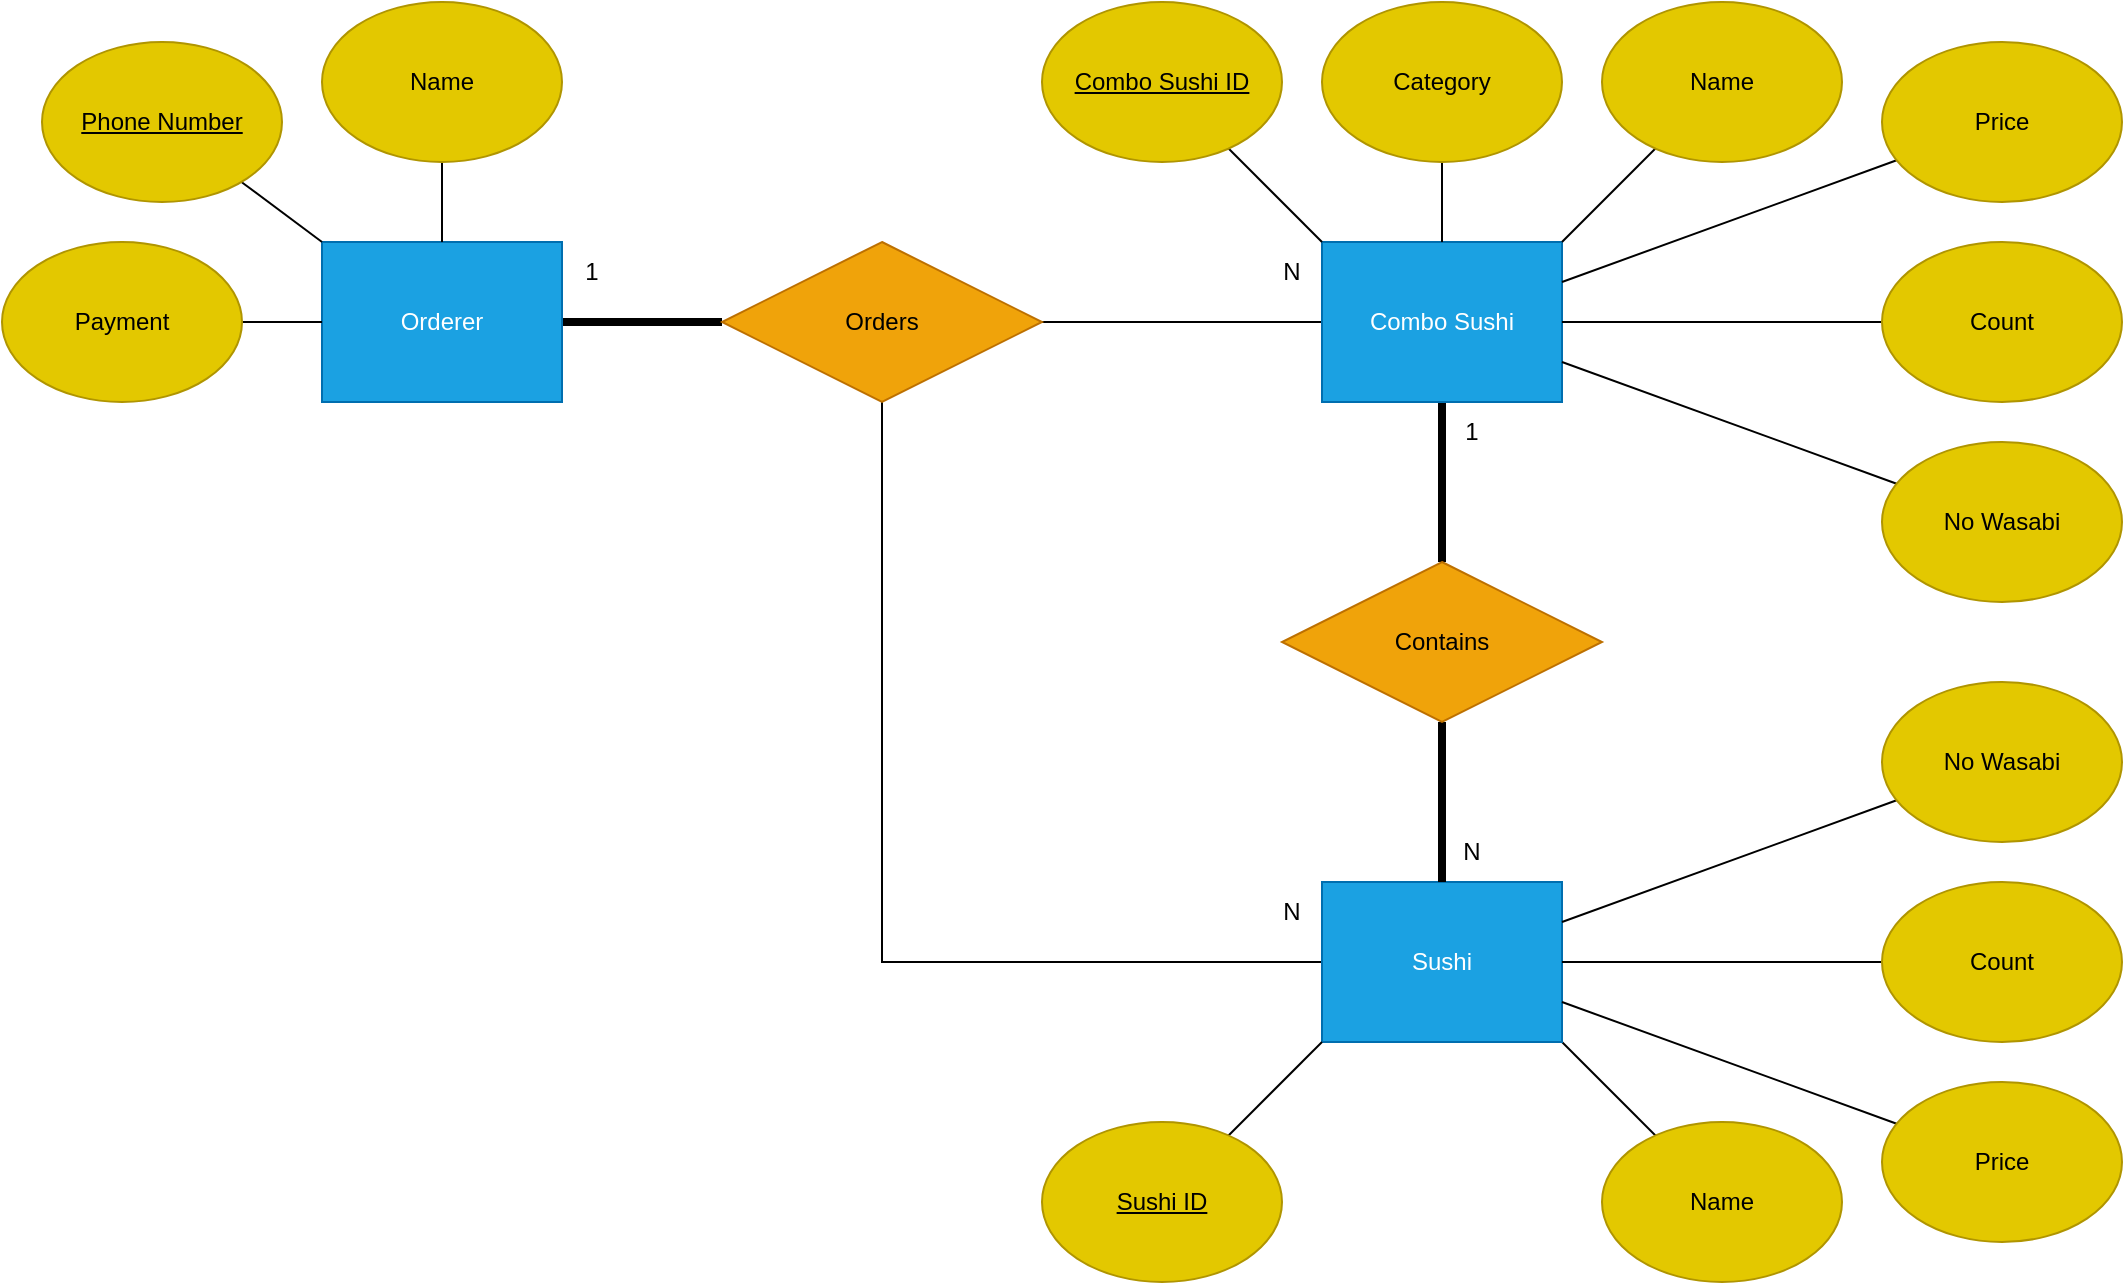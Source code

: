 <mxfile>
    <diagram id="6paDK4zn1rziaVQTttiO" name="Page-1">
        <mxGraphModel dx="858" dy="611" grid="1" gridSize="10" guides="1" tooltips="1" connect="1" arrows="1" fold="1" page="1" pageScale="1" pageWidth="850" pageHeight="1100" math="0" shadow="0">
            <root>
                <mxCell id="0"/>
                <mxCell id="1" parent="0"/>
                <mxCell id="14" value="" style="edgeStyle=none;html=1;endArrow=none;endFill=0;strokeWidth=4;" parent="1" source="6" target="7" edge="1">
                    <mxGeometry relative="1" as="geometry"/>
                </mxCell>
                <mxCell id="6" value="Orderer" style="rounded=0;whiteSpace=wrap;html=1;fillColor=#1ba1e2;fontColor=#ffffff;strokeColor=#006EAF;" parent="1" vertex="1">
                    <mxGeometry x="200" y="160" width="120" height="80" as="geometry"/>
                </mxCell>
                <mxCell id="16" value="" style="edgeStyle=none;jumpStyle=line;jumpSize=16;html=1;endArrow=none;endFill=0;strokeWidth=1;exitX=1;exitY=0.5;exitDx=0;exitDy=0;" parent="1" source="7" target="15" edge="1">
                    <mxGeometry relative="1" as="geometry">
                        <mxPoint x="620" y="200" as="sourcePoint"/>
                    </mxGeometry>
                </mxCell>
                <mxCell id="26" value="" style="edgeStyle=none;jumpStyle=line;jumpSize=16;html=1;endArrow=none;endFill=0;strokeWidth=1;entryX=0;entryY=0.5;entryDx=0;entryDy=0;rounded=0;" parent="1" source="7" target="19" edge="1">
                    <mxGeometry relative="1" as="geometry">
                        <mxPoint x="480" y="320" as="targetPoint"/>
                        <Array as="points">
                            <mxPoint x="480" y="520"/>
                        </Array>
                    </mxGeometry>
                </mxCell>
                <mxCell id="7" value="Orders" style="rhombus;whiteSpace=wrap;html=1;fillColor=#f0a30a;fontColor=#000000;strokeColor=#BD7000;" parent="1" vertex="1">
                    <mxGeometry x="400" y="160" width="160" height="80" as="geometry"/>
                </mxCell>
                <mxCell id="12" value="" style="edgeStyle=none;html=1;endArrow=none;endFill=0;" parent="1" source="8" target="6" edge="1">
                    <mxGeometry relative="1" as="geometry"/>
                </mxCell>
                <mxCell id="8" value="Name" style="ellipse;whiteSpace=wrap;html=1;fillColor=#e3c800;fontColor=#000000;strokeColor=#B09500;" parent="1" vertex="1">
                    <mxGeometry x="200" y="40" width="120" height="80" as="geometry"/>
                </mxCell>
                <mxCell id="13" value="" style="edgeStyle=none;html=1;endArrow=none;endFill=0;entryX=0;entryY=0;entryDx=0;entryDy=0;" parent="1" source="9" target="6" edge="1">
                    <mxGeometry relative="1" as="geometry"/>
                </mxCell>
                <mxCell id="9" value="&lt;u&gt;Phone Number&lt;/u&gt;" style="ellipse;whiteSpace=wrap;html=1;fillColor=#e3c800;fontColor=#000000;strokeColor=#B09500;" parent="1" vertex="1">
                    <mxGeometry x="60" y="60" width="120" height="80" as="geometry"/>
                </mxCell>
                <mxCell id="11" value="" style="edgeStyle=none;html=1;endArrow=none;endFill=0;" parent="1" source="10" target="6" edge="1">
                    <mxGeometry relative="1" as="geometry"/>
                </mxCell>
                <mxCell id="10" value="Payment" style="ellipse;whiteSpace=wrap;html=1;fillColor=#e3c800;fontColor=#000000;strokeColor=#B09500;" parent="1" vertex="1">
                    <mxGeometry x="40" y="160" width="120" height="80" as="geometry"/>
                </mxCell>
                <mxCell id="21" value="" style="edgeStyle=none;jumpStyle=line;jumpSize=16;html=1;endArrow=none;endFill=0;strokeWidth=4;" parent="1" source="15" target="20" edge="1">
                    <mxGeometry relative="1" as="geometry"/>
                </mxCell>
                <mxCell id="15" value="Combo Sushi" style="rounded=0;whiteSpace=wrap;html=1;fillColor=#1ba1e2;fontColor=#ffffff;strokeColor=#006EAF;" parent="1" vertex="1">
                    <mxGeometry x="700" y="160" width="120" height="80" as="geometry"/>
                </mxCell>
                <mxCell id="17" value="1" style="text;html=1;strokeColor=none;fillColor=none;align=center;verticalAlign=middle;whiteSpace=wrap;rounded=0;" parent="1" vertex="1">
                    <mxGeometry x="320" y="160" width="30" height="30" as="geometry"/>
                </mxCell>
                <mxCell id="18" value="N" style="text;html=1;strokeColor=none;fillColor=none;align=center;verticalAlign=middle;whiteSpace=wrap;rounded=0;" parent="1" vertex="1">
                    <mxGeometry x="670" y="160" width="30" height="30" as="geometry"/>
                </mxCell>
                <mxCell id="49" value="" style="edgeStyle=none;rounded=0;jumpStyle=line;jumpSize=16;html=1;endArrow=none;endFill=0;strokeWidth=1;exitX=1;exitY=1;exitDx=0;exitDy=0;" parent="1" source="19" target="47" edge="1">
                    <mxGeometry relative="1" as="geometry"/>
                </mxCell>
                <mxCell id="19" value="Sushi" style="rounded=0;whiteSpace=wrap;html=1;fillColor=#1ba1e2;fontColor=#ffffff;strokeColor=#006EAF;" parent="1" vertex="1">
                    <mxGeometry x="700" y="480" width="120" height="80" as="geometry"/>
                </mxCell>
                <mxCell id="22" value="" style="edgeStyle=none;jumpStyle=line;jumpSize=16;html=1;endArrow=none;endFill=0;strokeWidth=4;" parent="1" source="20" target="19" edge="1">
                    <mxGeometry relative="1" as="geometry"/>
                </mxCell>
                <mxCell id="20" value="Contains" style="rhombus;whiteSpace=wrap;html=1;fillColor=#f0a30a;fontColor=#000000;strokeColor=#BD7000;" parent="1" vertex="1">
                    <mxGeometry x="680" y="320" width="160" height="80" as="geometry"/>
                </mxCell>
                <mxCell id="23" value="1" style="text;html=1;strokeColor=none;fillColor=none;align=center;verticalAlign=middle;whiteSpace=wrap;rounded=0;" parent="1" vertex="1">
                    <mxGeometry x="760" y="240" width="30" height="30" as="geometry"/>
                </mxCell>
                <mxCell id="24" value="N" style="text;html=1;strokeColor=none;fillColor=none;align=center;verticalAlign=middle;whiteSpace=wrap;rounded=0;" parent="1" vertex="1">
                    <mxGeometry x="760" y="450" width="30" height="30" as="geometry"/>
                </mxCell>
                <mxCell id="28" value="N" style="text;html=1;strokeColor=none;fillColor=none;align=center;verticalAlign=middle;whiteSpace=wrap;rounded=0;" parent="1" vertex="1">
                    <mxGeometry x="670" y="480" width="30" height="30" as="geometry"/>
                </mxCell>
                <mxCell id="35" value="" style="edgeStyle=none;rounded=0;jumpStyle=line;jumpSize=16;html=1;endArrow=none;endFill=0;strokeWidth=1;entryX=0;entryY=0;entryDx=0;entryDy=0;" parent="1" source="29" target="15" edge="1">
                    <mxGeometry relative="1" as="geometry"/>
                </mxCell>
                <mxCell id="29" value="&lt;u&gt;Combo Sushi ID&lt;/u&gt;" style="ellipse;whiteSpace=wrap;html=1;fillColor=#e3c800;fontColor=#000000;strokeColor=#B09500;" parent="1" vertex="1">
                    <mxGeometry x="560" y="40" width="120" height="80" as="geometry"/>
                </mxCell>
                <mxCell id="36" value="" style="edgeStyle=none;rounded=0;jumpStyle=line;jumpSize=16;html=1;endArrow=none;endFill=0;strokeWidth=1;" parent="1" source="30" target="15" edge="1">
                    <mxGeometry relative="1" as="geometry"/>
                </mxCell>
                <mxCell id="30" value="Category" style="ellipse;whiteSpace=wrap;html=1;fillColor=#e3c800;fontColor=#000000;strokeColor=#B09500;" parent="1" vertex="1">
                    <mxGeometry x="700" y="40" width="120" height="80" as="geometry"/>
                </mxCell>
                <mxCell id="38" value="" style="edgeStyle=none;rounded=0;jumpStyle=line;jumpSize=16;html=1;endArrow=none;endFill=0;strokeWidth=1;entryX=1;entryY=0;entryDx=0;entryDy=0;" parent="1" source="31" target="15" edge="1">
                    <mxGeometry relative="1" as="geometry"/>
                </mxCell>
                <mxCell id="31" value="Name" style="ellipse;whiteSpace=wrap;html=1;fillColor=#e3c800;fontColor=#000000;strokeColor=#B09500;" parent="1" vertex="1">
                    <mxGeometry x="840" y="40" width="120" height="80" as="geometry"/>
                </mxCell>
                <mxCell id="39" value="" style="edgeStyle=none;rounded=0;jumpStyle=line;jumpSize=16;html=1;endArrow=none;endFill=0;strokeWidth=1;entryX=1;entryY=0.25;entryDx=0;entryDy=0;" parent="1" source="32" target="15" edge="1">
                    <mxGeometry relative="1" as="geometry"/>
                </mxCell>
                <mxCell id="32" value="Price" style="ellipse;whiteSpace=wrap;html=1;fillColor=#e3c800;fontColor=#000000;strokeColor=#B09500;" parent="1" vertex="1">
                    <mxGeometry x="980" y="60" width="120" height="80" as="geometry"/>
                </mxCell>
                <mxCell id="41" value="" style="edgeStyle=none;rounded=0;jumpStyle=line;jumpSize=16;html=1;endArrow=none;endFill=0;strokeWidth=1;entryX=1;entryY=0.5;entryDx=0;entryDy=0;" parent="1" source="33" target="15" edge="1">
                    <mxGeometry relative="1" as="geometry">
                        <mxPoint x="900" y="200" as="targetPoint"/>
                    </mxGeometry>
                </mxCell>
                <mxCell id="33" value="Count" style="ellipse;whiteSpace=wrap;html=1;fillColor=#e3c800;fontColor=#000000;strokeColor=#B09500;" parent="1" vertex="1">
                    <mxGeometry x="980" y="160" width="120" height="80" as="geometry"/>
                </mxCell>
                <mxCell id="43" value="" style="edgeStyle=none;rounded=0;jumpStyle=line;jumpSize=16;html=1;endArrow=none;endFill=0;strokeWidth=1;entryX=1;entryY=0.75;entryDx=0;entryDy=0;" parent="1" source="34" target="15" edge="1">
                    <mxGeometry relative="1" as="geometry">
                        <mxPoint x="900" y="300" as="targetPoint"/>
                    </mxGeometry>
                </mxCell>
                <mxCell id="34" value="No Wasabi" style="ellipse;whiteSpace=wrap;html=1;fillColor=#e3c800;fontColor=#000000;strokeColor=#B09500;" parent="1" vertex="1">
                    <mxGeometry x="980" y="260" width="120" height="80" as="geometry"/>
                </mxCell>
                <mxCell id="52" value="" style="edgeStyle=none;rounded=0;jumpStyle=line;jumpSize=16;html=1;endArrow=none;endFill=0;strokeWidth=1;exitX=1;exitY=0.5;exitDx=0;exitDy=0;" parent="1" source="19" target="45" edge="1">
                    <mxGeometry relative="1" as="geometry"/>
                </mxCell>
                <mxCell id="54" value="" style="edgeStyle=none;rounded=0;jumpStyle=line;jumpSize=16;html=1;endArrow=none;endFill=0;strokeWidth=1;entryX=1;entryY=0.25;entryDx=0;entryDy=0;" parent="1" source="44" target="19" edge="1">
                    <mxGeometry relative="1" as="geometry">
                        <mxPoint x="900" y="520" as="targetPoint"/>
                    </mxGeometry>
                </mxCell>
                <mxCell id="44" value="No Wasabi" style="ellipse;whiteSpace=wrap;html=1;fillColor=#e3c800;fontColor=#000000;strokeColor=#B09500;" parent="1" vertex="1">
                    <mxGeometry x="980" y="380" width="120" height="80" as="geometry"/>
                </mxCell>
                <mxCell id="45" value="Count" style="ellipse;whiteSpace=wrap;html=1;fillColor=#e3c800;fontColor=#000000;strokeColor=#B09500;" parent="1" vertex="1">
                    <mxGeometry x="980" y="480" width="120" height="80" as="geometry"/>
                </mxCell>
                <mxCell id="51" value="" style="edgeStyle=none;rounded=0;jumpStyle=line;jumpSize=16;html=1;endArrow=none;endFill=0;strokeWidth=1;entryX=1;entryY=0.75;entryDx=0;entryDy=0;" parent="1" source="46" target="19" edge="1">
                    <mxGeometry relative="1" as="geometry"/>
                </mxCell>
                <mxCell id="46" value="Price" style="ellipse;whiteSpace=wrap;html=1;fillColor=#e3c800;fontColor=#000000;strokeColor=#B09500;" parent="1" vertex="1">
                    <mxGeometry x="980" y="580" width="120" height="80" as="geometry"/>
                </mxCell>
                <mxCell id="47" value="Name" style="ellipse;whiteSpace=wrap;html=1;fillColor=#e3c800;fontColor=#000000;strokeColor=#B09500;" parent="1" vertex="1">
                    <mxGeometry x="840" y="600" width="120" height="80" as="geometry"/>
                </mxCell>
                <mxCell id="59" value="" style="edgeStyle=none;rounded=0;jumpStyle=line;jumpSize=16;html=1;endArrow=none;endFill=0;strokeWidth=1;entryX=0;entryY=1;entryDx=0;entryDy=0;" parent="1" source="48" target="19" edge="1">
                    <mxGeometry relative="1" as="geometry"/>
                </mxCell>
                <mxCell id="48" value="&lt;u&gt;Sushi ID&lt;/u&gt;" style="ellipse;whiteSpace=wrap;html=1;fillColor=#e3c800;fontColor=#000000;strokeColor=#B09500;" parent="1" vertex="1">
                    <mxGeometry x="560" y="600" width="120" height="80" as="geometry"/>
                </mxCell>
            </root>
        </mxGraphModel>
    </diagram>
</mxfile>
